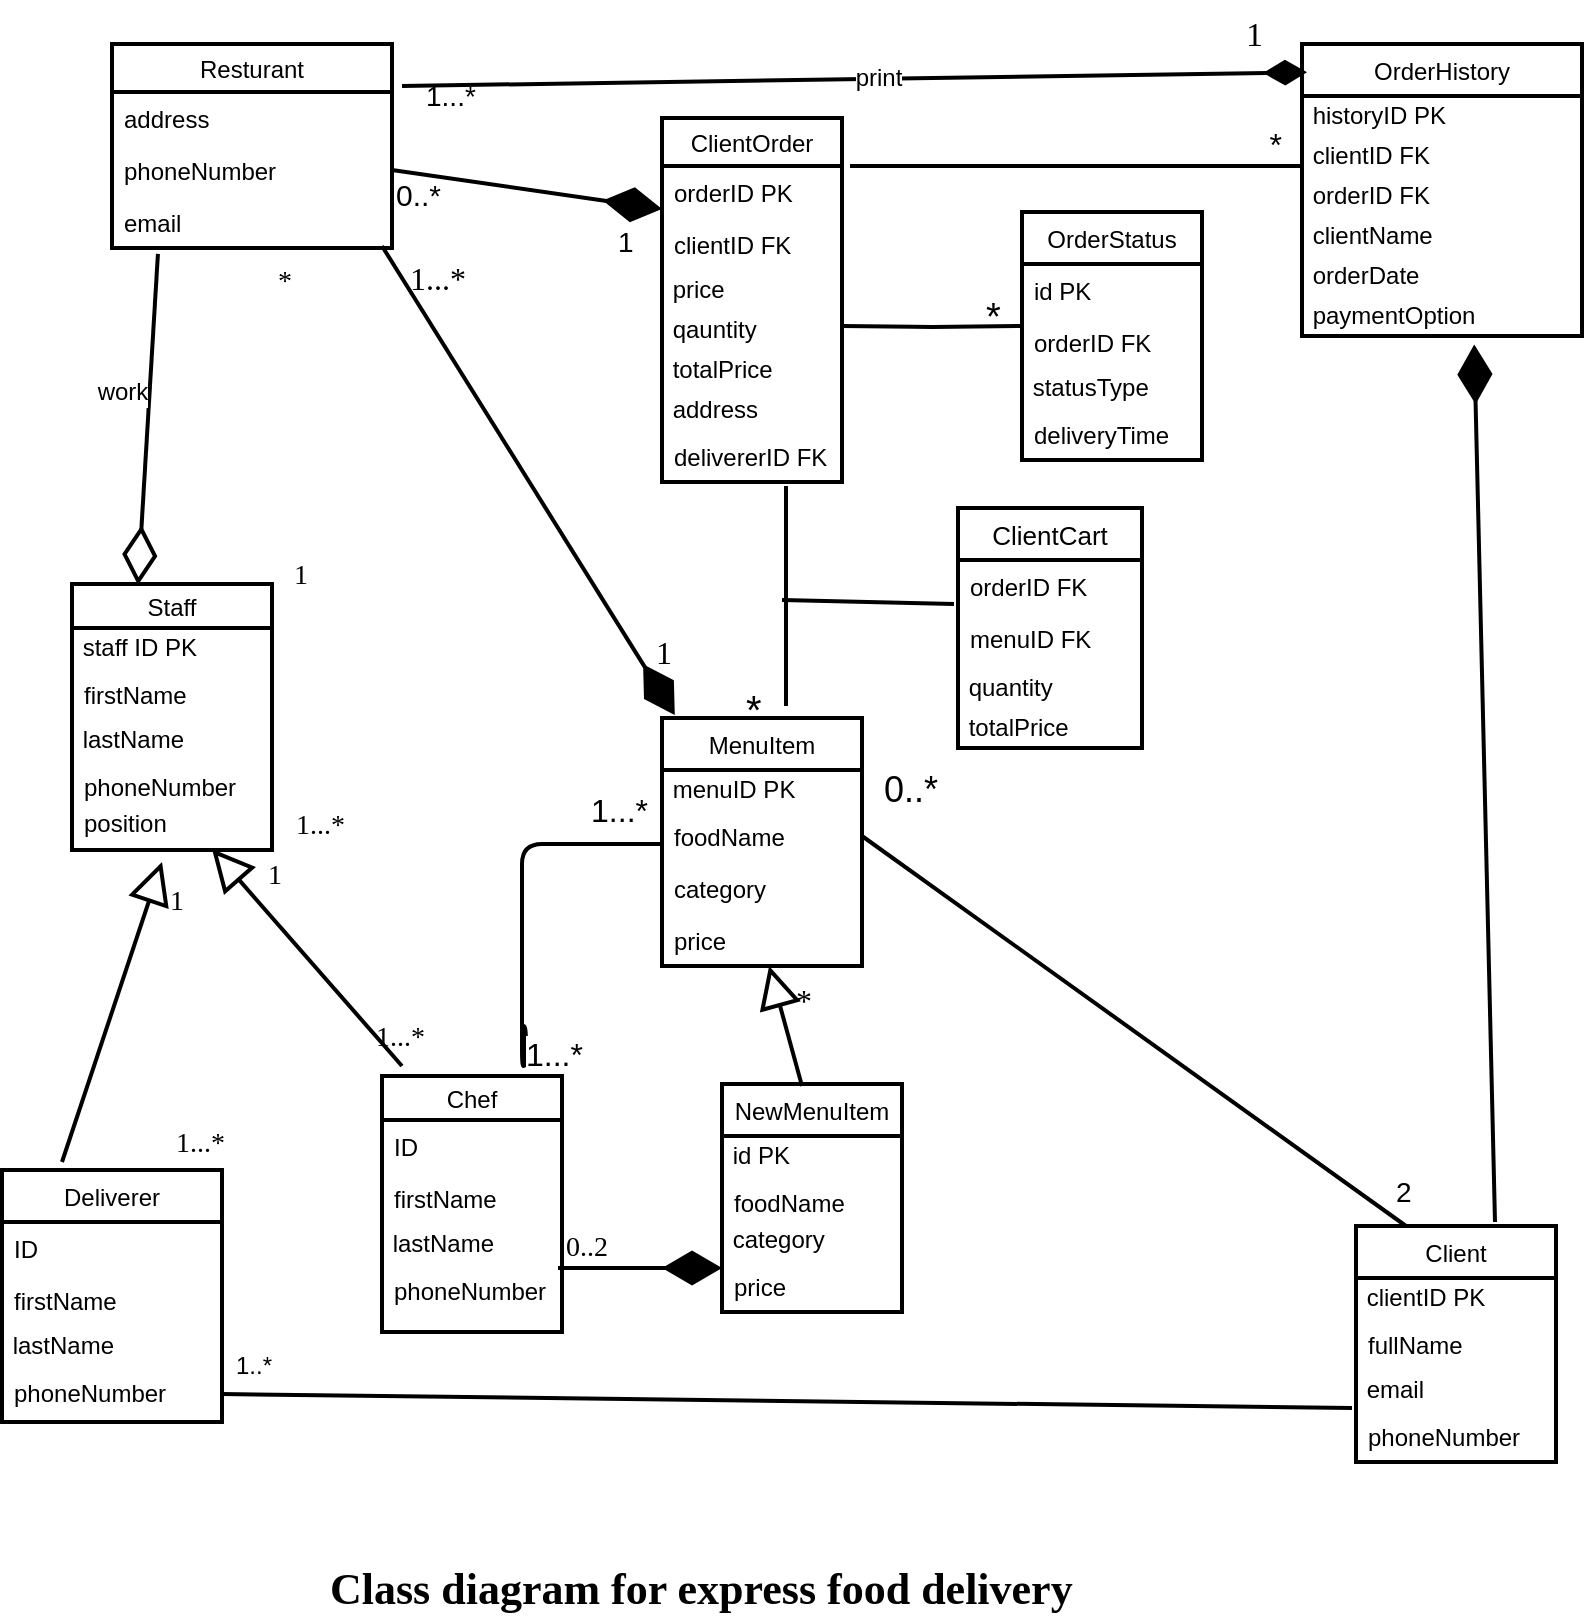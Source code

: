 <mxfile version="10.6.7" type="github"><diagram id="PMyvaHPzKjc7pbSjc2OF" name="Page-1"><mxGraphModel dx="840" dy="435" grid="1" gridSize="10" guides="1" tooltips="1" connect="1" arrows="1" fold="1" page="1" pageScale="1" pageWidth="850" pageHeight="1100" math="0" shadow="0"><root><mxCell id="0"/><mxCell id="1" parent="0"/><mxCell id="FSvo1Zlq3_zy5thV-xdE-30" value="Resturant" style="swimlane;fontStyle=0;childLayout=stackLayout;horizontal=1;startSize=24;fillColor=none;horizontalStack=0;resizeParent=1;resizeParentMax=0;resizeLast=0;collapsible=1;marginBottom=0;strokeWidth=2;" parent="1" vertex="1"><mxGeometry x="75" y="59" width="140" height="102" as="geometry"/></mxCell><mxCell id="FSvo1Zlq3_zy5thV-xdE-31" value="address" style="text;strokeColor=none;fillColor=none;align=left;verticalAlign=top;spacingLeft=4;spacingRight=4;overflow=hidden;rotatable=0;points=[[0,0.5],[1,0.5]];portConstraint=eastwest;" parent="FSvo1Zlq3_zy5thV-xdE-30" vertex="1"><mxGeometry y="24" width="140" height="26" as="geometry"/></mxCell><mxCell id="FSvo1Zlq3_zy5thV-xdE-32" value="phoneNumber" style="text;strokeColor=none;fillColor=none;align=left;verticalAlign=top;spacingLeft=4;spacingRight=4;overflow=hidden;rotatable=0;points=[[0,0.5],[1,0.5]];portConstraint=eastwest;" parent="FSvo1Zlq3_zy5thV-xdE-30" vertex="1"><mxGeometry y="50" width="140" height="26" as="geometry"/></mxCell><mxCell id="FSvo1Zlq3_zy5thV-xdE-33" value="email" style="text;strokeColor=none;fillColor=none;align=left;verticalAlign=top;spacingLeft=4;spacingRight=4;overflow=hidden;rotatable=0;points=[[0,0.5],[1,0.5]];portConstraint=eastwest;" parent="FSvo1Zlq3_zy5thV-xdE-30" vertex="1"><mxGeometry y="76" width="140" height="26" as="geometry"/></mxCell><mxCell id="FSvo1Zlq3_zy5thV-xdE-34" value="Staff" style="swimlane;fontStyle=0;childLayout=stackLayout;horizontal=1;startSize=22;fillColor=none;horizontalStack=0;resizeParent=1;resizeParentMax=0;resizeLast=0;collapsible=1;marginBottom=0;strokeWidth=2;" parent="1" vertex="1"><mxGeometry x="55" y="329" width="100" height="133" as="geometry"/></mxCell><mxCell id="FSvo1Zlq3_zy5thV-xdE-40" value="&amp;nbsp;staff ID PK" style="text;html=1;resizable=0;points=[];autosize=1;align=left;verticalAlign=top;spacingTop=-4;" parent="FSvo1Zlq3_zy5thV-xdE-34" vertex="1"><mxGeometry y="22" width="100" height="20" as="geometry"/></mxCell><mxCell id="FSvo1Zlq3_zy5thV-xdE-35" value="firstName" style="text;strokeColor=none;fillColor=none;align=left;verticalAlign=top;spacingLeft=4;spacingRight=4;overflow=hidden;rotatable=0;points=[[0,0.5],[1,0.5]];portConstraint=eastwest;" parent="FSvo1Zlq3_zy5thV-xdE-34" vertex="1"><mxGeometry y="42" width="100" height="26" as="geometry"/></mxCell><mxCell id="oN-hASVHx3ZPVdohbFlS-25" value="&amp;nbsp;lastName" style="text;html=1;resizable=0;points=[];autosize=1;align=left;verticalAlign=top;spacingTop=-4;" parent="FSvo1Zlq3_zy5thV-xdE-34" vertex="1"><mxGeometry y="68" width="100" height="20" as="geometry"/></mxCell><mxCell id="FSvo1Zlq3_zy5thV-xdE-36" value="phoneNumber" style="text;strokeColor=none;fillColor=none;align=left;verticalAlign=top;spacingLeft=4;spacingRight=4;overflow=hidden;rotatable=0;points=[[0,0.5],[1,0.5]];portConstraint=eastwest;" parent="FSvo1Zlq3_zy5thV-xdE-34" vertex="1"><mxGeometry y="88" width="100" height="18" as="geometry"/></mxCell><mxCell id="FSvo1Zlq3_zy5thV-xdE-37" value="position" style="text;strokeColor=none;fillColor=none;align=left;verticalAlign=top;spacingLeft=4;spacingRight=4;overflow=hidden;rotatable=0;points=[[0,0.5],[1,0.5]];portConstraint=eastwest;" parent="FSvo1Zlq3_zy5thV-xdE-34" vertex="1"><mxGeometry y="106" width="100" height="27" as="geometry"/></mxCell><mxCell id="FSvo1Zlq3_zy5thV-xdE-41" value="Deliverer" style="swimlane;fontStyle=0;childLayout=stackLayout;horizontal=1;startSize=26;fillColor=none;horizontalStack=0;resizeParent=1;resizeParentMax=0;resizeLast=0;collapsible=1;marginBottom=0;strokeWidth=2;" parent="1" vertex="1"><mxGeometry x="20" y="622" width="110" height="126" as="geometry"/></mxCell><mxCell id="FSvo1Zlq3_zy5thV-xdE-44" value="ID" style="text;strokeColor=none;fillColor=none;align=left;verticalAlign=top;spacingLeft=4;spacingRight=4;overflow=hidden;rotatable=0;points=[[0,0.5],[1,0.5]];portConstraint=eastwest;" parent="FSvo1Zlq3_zy5thV-xdE-41" vertex="1"><mxGeometry y="26" width="110" height="26" as="geometry"/></mxCell><mxCell id="FSvo1Zlq3_zy5thV-xdE-42" value="firstName" style="text;strokeColor=none;fillColor=none;align=left;verticalAlign=top;spacingLeft=4;spacingRight=4;overflow=hidden;rotatable=0;points=[[0,0.5],[1,0.5]];portConstraint=eastwest;" parent="FSvo1Zlq3_zy5thV-xdE-41" vertex="1"><mxGeometry y="52" width="110" height="26" as="geometry"/></mxCell><mxCell id="oN-hASVHx3ZPVdohbFlS-24" value="&amp;nbsp;lastName" style="text;html=1;resizable=0;points=[];autosize=1;align=left;verticalAlign=top;spacingTop=-4;" parent="FSvo1Zlq3_zy5thV-xdE-41" vertex="1"><mxGeometry y="78" width="110" height="20" as="geometry"/></mxCell><mxCell id="FSvo1Zlq3_zy5thV-xdE-43" value="phoneNumber" style="text;strokeColor=none;fillColor=none;align=left;verticalAlign=top;spacingLeft=4;spacingRight=4;overflow=hidden;rotatable=0;points=[[0,0.5],[1,0.5]];portConstraint=eastwest;" parent="FSvo1Zlq3_zy5thV-xdE-41" vertex="1"><mxGeometry y="98" width="110" height="28" as="geometry"/></mxCell><mxCell id="FSvo1Zlq3_zy5thV-xdE-45" value="Chef" style="swimlane;fontStyle=0;childLayout=stackLayout;horizontal=1;startSize=22;fillColor=none;horizontalStack=0;resizeParent=1;resizeParentMax=0;resizeLast=0;collapsible=1;marginBottom=0;strokeWidth=2;" parent="1" vertex="1"><mxGeometry x="210" y="575" width="90" height="128" as="geometry"/></mxCell><mxCell id="FSvo1Zlq3_zy5thV-xdE-48" value="ID" style="text;strokeColor=none;fillColor=none;align=left;verticalAlign=top;spacingLeft=4;spacingRight=4;overflow=hidden;rotatable=0;points=[[0,0.5],[1,0.5]];portConstraint=eastwest;" parent="FSvo1Zlq3_zy5thV-xdE-45" vertex="1"><mxGeometry y="22" width="90" height="26" as="geometry"/></mxCell><mxCell id="FSvo1Zlq3_zy5thV-xdE-46" value="firstName" style="text;strokeColor=none;fillColor=none;align=left;verticalAlign=top;spacingLeft=4;spacingRight=4;overflow=hidden;rotatable=0;points=[[0,0.5],[1,0.5]];portConstraint=eastwest;" parent="FSvo1Zlq3_zy5thV-xdE-45" vertex="1"><mxGeometry y="48" width="90" height="26" as="geometry"/></mxCell><mxCell id="oN-hASVHx3ZPVdohbFlS-18" value="&amp;nbsp;lastName" style="text;html=1;resizable=0;points=[];autosize=1;align=left;verticalAlign=top;spacingTop=-4;" parent="FSvo1Zlq3_zy5thV-xdE-45" vertex="1"><mxGeometry y="74" width="90" height="20" as="geometry"/></mxCell><mxCell id="FSvo1Zlq3_zy5thV-xdE-47" value="phoneNumber" style="text;strokeColor=none;fillColor=none;align=left;verticalAlign=top;spacingLeft=4;spacingRight=4;overflow=hidden;rotatable=0;points=[[0,0.5],[1,0.5]];portConstraint=eastwest;" parent="FSvo1Zlq3_zy5thV-xdE-45" vertex="1"><mxGeometry y="94" width="90" height="34" as="geometry"/></mxCell><mxCell id="FSvo1Zlq3_zy5thV-xdE-50" value="NewMenuItem" style="swimlane;fontStyle=0;childLayout=stackLayout;horizontal=1;startSize=26;fillColor=none;horizontalStack=0;resizeParent=1;resizeParentMax=0;resizeLast=0;collapsible=1;marginBottom=0;strokeWidth=2;" parent="1" vertex="1"><mxGeometry x="380" y="579" width="90" height="114" as="geometry"/></mxCell><mxCell id="wJKeQHHdbYHaKxS6i3lP-2" value="&amp;nbsp;id PK" style="text;html=1;resizable=0;points=[];autosize=1;align=left;verticalAlign=top;spacingTop=-4;" parent="FSvo1Zlq3_zy5thV-xdE-50" vertex="1"><mxGeometry y="26" width="90" height="20" as="geometry"/></mxCell><mxCell id="UmTWgHU85mDlZWaIVKo3-22" value="foodName" style="text;strokeColor=none;fillColor=none;align=left;verticalAlign=top;spacingLeft=4;spacingRight=4;overflow=hidden;rotatable=0;points=[[0,0.5],[1,0.5]];portConstraint=eastwest;" parent="FSvo1Zlq3_zy5thV-xdE-50" vertex="1"><mxGeometry y="46" width="90" height="22" as="geometry"/></mxCell><mxCell id="wJKeQHHdbYHaKxS6i3lP-1" value="&amp;nbsp;category" style="text;html=1;resizable=0;points=[];autosize=1;align=left;verticalAlign=top;spacingTop=-4;" parent="FSvo1Zlq3_zy5thV-xdE-50" vertex="1"><mxGeometry y="68" width="90" height="20" as="geometry"/></mxCell><mxCell id="FSvo1Zlq3_zy5thV-xdE-53" value="price" style="text;strokeColor=none;fillColor=none;align=left;verticalAlign=top;spacingLeft=4;spacingRight=4;overflow=hidden;rotatable=0;points=[[0,0.5],[1,0.5]];portConstraint=eastwest;" parent="FSvo1Zlq3_zy5thV-xdE-50" vertex="1"><mxGeometry y="88" width="90" height="26" as="geometry"/></mxCell><mxCell id="FSvo1Zlq3_zy5thV-xdE-54" value="Client" style="swimlane;fontStyle=0;childLayout=stackLayout;horizontal=1;startSize=26;fillColor=none;horizontalStack=0;resizeParent=1;resizeParentMax=0;resizeLast=0;collapsible=1;marginBottom=0;strokeWidth=2;" parent="1" vertex="1"><mxGeometry x="697" y="650" width="100" height="118" as="geometry"/></mxCell><mxCell id="c8X7KiR34gB_Cx5gtq29-8" value="&amp;nbsp;clientID PK" style="text;html=1;resizable=0;points=[];autosize=1;align=left;verticalAlign=top;spacingTop=-4;" parent="FSvo1Zlq3_zy5thV-xdE-54" vertex="1"><mxGeometry y="26" width="100" height="20" as="geometry"/></mxCell><mxCell id="FSvo1Zlq3_zy5thV-xdE-55" value="fullName" style="text;strokeColor=none;fillColor=none;align=left;verticalAlign=top;spacingLeft=4;spacingRight=4;overflow=hidden;rotatable=0;points=[[0,0.5],[1,0.5]];portConstraint=eastwest;" parent="FSvo1Zlq3_zy5thV-xdE-54" vertex="1"><mxGeometry y="46" width="100" height="26" as="geometry"/></mxCell><mxCell id="FSvo1Zlq3_zy5thV-xdE-66" value="&amp;nbsp;email" style="text;html=1;resizable=0;points=[];autosize=1;align=left;verticalAlign=top;spacingTop=-4;" parent="FSvo1Zlq3_zy5thV-xdE-54" vertex="1"><mxGeometry y="72" width="100" height="20" as="geometry"/></mxCell><mxCell id="FSvo1Zlq3_zy5thV-xdE-57" value="phoneNumber" style="text;strokeColor=none;fillColor=none;align=left;verticalAlign=top;spacingLeft=4;spacingRight=4;overflow=hidden;rotatable=0;points=[[0,0.5],[1,0.5]];portConstraint=eastwest;" parent="FSvo1Zlq3_zy5thV-xdE-54" vertex="1"><mxGeometry y="92" width="100" height="26" as="geometry"/></mxCell><mxCell id="FSvo1Zlq3_zy5thV-xdE-62" value="MenuItem" style="swimlane;fontStyle=0;childLayout=stackLayout;horizontal=1;startSize=26;fillColor=none;horizontalStack=0;resizeParent=1;resizeParentMax=0;resizeLast=0;collapsible=1;marginBottom=0;strokeWidth=2;" parent="1" vertex="1"><mxGeometry x="350" y="396" width="100" height="124" as="geometry"/></mxCell><mxCell id="EBVJNIf6zl4_M-3noOY4-50" value="&amp;nbsp;menuID PK" style="text;html=1;resizable=0;points=[];autosize=1;align=left;verticalAlign=top;spacingTop=-4;" parent="FSvo1Zlq3_zy5thV-xdE-62" vertex="1"><mxGeometry y="26" width="100" height="20" as="geometry"/></mxCell><mxCell id="FSvo1Zlq3_zy5thV-xdE-63" value="foodName" style="text;strokeColor=none;fillColor=none;align=left;verticalAlign=top;spacingLeft=4;spacingRight=4;overflow=hidden;rotatable=0;points=[[0,0.5],[1,0.5]];portConstraint=eastwest;" parent="FSvo1Zlq3_zy5thV-xdE-62" vertex="1"><mxGeometry y="46" width="100" height="26" as="geometry"/></mxCell><mxCell id="FSvo1Zlq3_zy5thV-xdE-64" value="category" style="text;strokeColor=none;fillColor=none;align=left;verticalAlign=top;spacingLeft=4;spacingRight=4;overflow=hidden;rotatable=0;points=[[0,0.5],[1,0.5]];portConstraint=eastwest;" parent="FSvo1Zlq3_zy5thV-xdE-62" vertex="1"><mxGeometry y="72" width="100" height="26" as="geometry"/></mxCell><mxCell id="FSvo1Zlq3_zy5thV-xdE-65" value="price" style="text;strokeColor=none;fillColor=none;align=left;verticalAlign=top;spacingLeft=4;spacingRight=4;overflow=hidden;rotatable=0;points=[[0,0.5],[1,0.5]];portConstraint=eastwest;" parent="FSvo1Zlq3_zy5thV-xdE-62" vertex="1"><mxGeometry y="98" width="100" height="26" as="geometry"/></mxCell><mxCell id="FSvo1Zlq3_zy5thV-xdE-71" value="OrderHistory" style="swimlane;fontStyle=0;childLayout=stackLayout;horizontal=1;startSize=26;fillColor=none;horizontalStack=0;resizeParent=1;resizeParentMax=0;resizeLast=0;collapsible=1;marginBottom=0;strokeWidth=2;" parent="1" vertex="1"><mxGeometry x="670" y="59" width="140" height="146" as="geometry"/></mxCell><mxCell id="sZIZt_hYMBBYRvIG3Av2-1" value="&amp;nbsp;historyID PK" style="text;html=1;resizable=0;points=[];autosize=1;align=left;verticalAlign=top;spacingTop=-4;" parent="FSvo1Zlq3_zy5thV-xdE-71" vertex="1"><mxGeometry y="26" width="140" height="20" as="geometry"/></mxCell><mxCell id="FSvo1Zlq3_zy5thV-xdE-78" value="&amp;nbsp;clientID FK" style="text;html=1;resizable=0;points=[];autosize=1;align=left;verticalAlign=top;spacingTop=-4;" parent="FSvo1Zlq3_zy5thV-xdE-71" vertex="1"><mxGeometry y="46" width="140" height="20" as="geometry"/></mxCell><mxCell id="EBVJNIf6zl4_M-3noOY4-23" value="&amp;nbsp;orderID FK" style="text;html=1;resizable=0;points=[];autosize=1;align=left;verticalAlign=top;spacingTop=-4;" parent="FSvo1Zlq3_zy5thV-xdE-71" vertex="1"><mxGeometry y="66" width="140" height="20" as="geometry"/></mxCell><mxCell id="24lV9SwOj6L2mB_FhXgw-1" value="&amp;nbsp;clientName" style="text;html=1;resizable=0;points=[];autosize=1;align=left;verticalAlign=top;spacingTop=-4;" vertex="1" parent="FSvo1Zlq3_zy5thV-xdE-71"><mxGeometry y="86" width="140" height="20" as="geometry"/></mxCell><mxCell id="WOUE0Jak8V4BQsyUj6WV-1" value="&amp;nbsp;orderDate" style="text;html=1;resizable=0;points=[];autosize=1;align=left;verticalAlign=top;spacingTop=-4;" parent="FSvo1Zlq3_zy5thV-xdE-71" vertex="1"><mxGeometry y="106" width="140" height="20" as="geometry"/></mxCell><mxCell id="FSvo1Zlq3_zy5thV-xdE-83" value="&amp;nbsp;paymentOption" style="text;html=1;resizable=0;points=[];autosize=1;align=left;verticalAlign=top;spacingTop=-4;" parent="FSvo1Zlq3_zy5thV-xdE-71" vertex="1"><mxGeometry y="126" width="140" height="20" as="geometry"/></mxCell><mxCell id="FSvo1Zlq3_zy5thV-xdE-87" value="" style="endArrow=diamondThin;endFill=1;endSize=16;html=1;strokeWidth=2;entryX=0.018;entryY=0.097;entryDx=0;entryDy=0;entryPerimeter=0;" parent="1" target="FSvo1Zlq3_zy5thV-xdE-71" edge="1"><mxGeometry width="160" relative="1" as="geometry"><mxPoint x="220" y="80" as="sourcePoint"/><mxPoint x="490" y="80" as="targetPoint"/><Array as="points"/></mxGeometry></mxCell><mxCell id="oN-hASVHx3ZPVdohbFlS-17" value="print" style="text;html=1;resizable=0;points=[];align=center;verticalAlign=middle;labelBackgroundColor=#ffffff;" parent="FSvo1Zlq3_zy5thV-xdE-87" vertex="1" connectable="0"><mxGeometry x="0.052" y="1" relative="1" as="geometry"><mxPoint as="offset"/></mxGeometry></mxCell><mxCell id="FSvo1Zlq3_zy5thV-xdE-94" value="" style="endArrow=diamondThin;endFill=1;endSize=24;html=1;strokeWidth=2;entryX=0.064;entryY=-0.012;entryDx=0;entryDy=0;entryPerimeter=0;" parent="1" target="FSvo1Zlq3_zy5thV-xdE-62" edge="1"><mxGeometry width="160" relative="1" as="geometry"><mxPoint x="210" y="160" as="sourcePoint"/><mxPoint x="360" y="370" as="targetPoint"/><Array as="points"><mxPoint x="210" y="160"/></Array></mxGeometry></mxCell><mxCell id="FSvo1Zlq3_zy5thV-xdE-101" value="" style="endArrow=block;endSize=16;endFill=0;html=1;strokeWidth=2;" parent="1" target="FSvo1Zlq3_zy5thV-xdE-65" edge="1"><mxGeometry x="0.2" width="160" relative="1" as="geometry"><mxPoint x="420" y="580" as="sourcePoint"/><mxPoint x="470" y="514" as="targetPoint"/><mxPoint as="offset"/></mxGeometry></mxCell><mxCell id="FSvo1Zlq3_zy5thV-xdE-106" value="" style="endArrow=diamondThin;endFill=0;endSize=24;html=1;strokeWidth=2;entryX=0.33;entryY=0.004;entryDx=0;entryDy=0;entryPerimeter=0;exitX=0.164;exitY=1.115;exitDx=0;exitDy=0;exitPerimeter=0;" parent="1" source="FSvo1Zlq3_zy5thV-xdE-33" target="FSvo1Zlq3_zy5thV-xdE-34" edge="1"><mxGeometry width="160" relative="1" as="geometry"><mxPoint x="150" y="161.5" as="sourcePoint"/><mxPoint x="150" y="311.5" as="targetPoint"/><Array as="points"/></mxGeometry></mxCell><mxCell id="oN-hASVHx3ZPVdohbFlS-16" value="work" style="text;html=1;resizable=0;points=[];align=center;verticalAlign=middle;labelBackgroundColor=#ffffff;" parent="FSvo1Zlq3_zy5thV-xdE-106" vertex="1" connectable="0"><mxGeometry x="0.019" y="19" relative="1" as="geometry"><mxPoint x="-32" y="-17" as="offset"/></mxGeometry></mxCell><mxCell id="FSvo1Zlq3_zy5thV-xdE-107" value="" style="endArrow=block;endSize=16;endFill=0;html=1;strokeWidth=2;" parent="1" edge="1"><mxGeometry x="-0.013" y="-11" width="160" relative="1" as="geometry"><mxPoint x="50" y="618" as="sourcePoint"/><mxPoint x="100" y="468" as="targetPoint"/><mxPoint as="offset"/></mxGeometry></mxCell><mxCell id="UmTWgHU85mDlZWaIVKo3-9" value="1" style="text;html=1;resizable=0;points=[];align=center;verticalAlign=middle;labelBackgroundColor=#ffffff;fontSize=14;fontFamily=Verdana;" parent="FSvo1Zlq3_zy5thV-xdE-107" vertex="1" connectable="0"><mxGeometry x="0.846" y="-10" relative="1" as="geometry"><mxPoint x="1" y="5" as="offset"/></mxGeometry></mxCell><mxCell id="FSvo1Zlq3_zy5thV-xdE-108" value="" style="endArrow=diamondThin;endFill=1;endSize=24;html=1;strokeWidth=2;exitX=0.978;exitY=0.059;exitDx=0;exitDy=0;exitPerimeter=0;entryX=0;entryY=0.154;entryDx=0;entryDy=0;entryPerimeter=0;" parent="1" source="FSvo1Zlq3_zy5thV-xdE-47" target="FSvo1Zlq3_zy5thV-xdE-53" edge="1"><mxGeometry width="160" relative="1" as="geometry"><mxPoint x="320" y="643.5" as="sourcePoint"/><mxPoint x="410" y="643" as="targetPoint"/></mxGeometry></mxCell><mxCell id="FSvo1Zlq3_zy5thV-xdE-109" value="" style="endArrow=block;endSize=16;endFill=0;html=1;strokeWidth=2;entryX=0.7;entryY=0.981;entryDx=0;entryDy=0;entryPerimeter=0;" parent="1" target="FSvo1Zlq3_zy5thV-xdE-37" edge="1"><mxGeometry width="160" relative="1" as="geometry"><mxPoint x="220" y="570" as="sourcePoint"/><mxPoint x="190" y="459" as="targetPoint"/><Array as="points"><mxPoint x="220" y="570"/></Array></mxGeometry></mxCell><mxCell id="UmTWgHU85mDlZWaIVKo3-12" value="1" style="text;html=1;resizable=0;points=[];align=center;verticalAlign=middle;labelBackgroundColor=#ffffff;fontSize=14;fontFamily=Verdana;" parent="FSvo1Zlq3_zy5thV-xdE-109" vertex="1" connectable="0"><mxGeometry x="0.796" y="-14" relative="1" as="geometry"><mxPoint x="11" y="11" as="offset"/></mxGeometry></mxCell><mxCell id="FSvo1Zlq3_zy5thV-xdE-111" value="" style="endArrow=none;html=1;edgeStyle=orthogonalEdgeStyle;strokeWidth=2;" parent="1" edge="1"><mxGeometry relative="1" as="geometry"><mxPoint x="280" y="550" as="sourcePoint"/><mxPoint x="350" y="459" as="targetPoint"/><Array as="points"><mxPoint x="282" y="570"/><mxPoint x="280" y="570"/><mxPoint x="280" y="459"/></Array></mxGeometry></mxCell><mxCell id="FSvo1Zlq3_zy5thV-xdE-112" value="&lt;font style=&quot;font-size: 16px&quot;&gt;1...*&lt;/font&gt;" style="resizable=0;html=1;align=left;verticalAlign=bottom;labelBackgroundColor=#ffffff;fontSize=10;" parent="FSvo1Zlq3_zy5thV-xdE-111" connectable="0" vertex="1"><mxGeometry x="-1" relative="1" as="geometry"><mxPoint y="25" as="offset"/></mxGeometry></mxCell><mxCell id="FSvo1Zlq3_zy5thV-xdE-113" value="1...*" style="resizable=0;html=1;align=right;verticalAlign=bottom;labelBackgroundColor=#ffffff;fontSize=16;" parent="FSvo1Zlq3_zy5thV-xdE-111" connectable="0" vertex="1"><mxGeometry x="1" relative="1" as="geometry"><mxPoint x="-7" y="-6" as="offset"/></mxGeometry></mxCell><mxCell id="FSvo1Zlq3_zy5thV-xdE-118" value="Class diagram for express food delivery" style="text;html=1;resizable=0;points=[];autosize=1;align=left;verticalAlign=top;spacingTop=-4;strokeWidth=11;perimeterSpacing=5;spacing=6;spacingRight=4;fontFamily=Verdana;fontSize=22;fontStyle=1" parent="1" vertex="1"><mxGeometry x="178" y="812" width="230" height="20" as="geometry"/></mxCell><mxCell id="UmTWgHU85mDlZWaIVKo3-2" value="&lt;font style=&quot;font-size: 14px&quot; face=&quot;Helvetica&quot;&gt;1...*&lt;/font&gt;" style="text;html=1;resizable=0;points=[];autosize=1;align=left;verticalAlign=top;spacingTop=-4;fontSize=22;fontFamily=Verdana;" parent="1" vertex="1"><mxGeometry x="230" y="67" width="40" height="30" as="geometry"/></mxCell><mxCell id="UmTWgHU85mDlZWaIVKo3-3" value="&lt;font style=&quot;font-size: 17px&quot;&gt;1&lt;/font&gt;" style="text;html=1;resizable=0;points=[];autosize=1;align=left;verticalAlign=top;spacingTop=-4;fontSize=22;fontFamily=Verdana;" parent="1" vertex="1"><mxGeometry x="640" y="37" width="30" height="30" as="geometry"/></mxCell><mxCell id="UmTWgHU85mDlZWaIVKo3-7" value="*" style="text;html=1;resizable=0;points=[];autosize=1;align=left;verticalAlign=top;spacingTop=-4;fontSize=14;fontFamily=Verdana;" parent="1" vertex="1"><mxGeometry x="156" y="167" width="20" height="20" as="geometry"/></mxCell><mxCell id="UmTWgHU85mDlZWaIVKo3-8" value="1" style="text;html=1;resizable=0;points=[];autosize=1;align=left;verticalAlign=top;spacingTop=-4;fontSize=14;fontFamily=Verdana;" parent="1" vertex="1"><mxGeometry x="164" y="314" width="20" height="20" as="geometry"/></mxCell><mxCell id="UmTWgHU85mDlZWaIVKo3-10" value="1...*" style="text;html=1;resizable=0;points=[];autosize=1;align=left;verticalAlign=top;spacingTop=-4;fontSize=14;fontFamily=Verdana;" parent="1" vertex="1"><mxGeometry x="105" y="598" width="50" height="20" as="geometry"/></mxCell><mxCell id="UmTWgHU85mDlZWaIVKo3-13" value="1...*" style="text;html=1;resizable=0;points=[];autosize=1;align=left;verticalAlign=top;spacingTop=-4;fontSize=14;fontFamily=Verdana;" parent="1" vertex="1"><mxGeometry x="205" y="545" width="50" height="20" as="geometry"/></mxCell><mxCell id="oN-hASVHx3ZPVdohbFlS-21" value="1...*" style="text;html=1;resizable=0;points=[];autosize=1;align=left;verticalAlign=top;spacingTop=-4;fontSize=14;fontFamily=Verdana;" parent="1" vertex="1"><mxGeometry x="165" y="439" width="50" height="20" as="geometry"/></mxCell><mxCell id="UmTWgHU85mDlZWaIVKo3-15" value="1" style="text;html=1;resizable=0;points=[];autosize=1;align=left;verticalAlign=top;spacingTop=-4;fontSize=16;fontFamily=Verdana;" parent="1" vertex="1"><mxGeometry x="345" y="351" width="30" height="20" as="geometry"/></mxCell><mxCell id="UmTWgHU85mDlZWaIVKo3-16" value="1...*" style="text;html=1;resizable=0;points=[];autosize=1;align=left;verticalAlign=top;spacingTop=-4;fontSize=16;fontFamily=Verdana;" parent="1" vertex="1"><mxGeometry x="222" y="164" width="50" height="20" as="geometry"/></mxCell><mxCell id="UmTWgHU85mDlZWaIVKo3-18" value="*" style="text;html=1;resizable=0;points=[];autosize=1;align=left;verticalAlign=top;spacingTop=-4;fontSize=16;fontFamily=Verdana;" parent="1" vertex="1"><mxGeometry x="415" y="525" width="30" height="20" as="geometry"/></mxCell><mxCell id="UmTWgHU85mDlZWaIVKo3-21" value="0..2" style="text;html=1;resizable=0;points=[];autosize=1;align=left;verticalAlign=top;spacingTop=-4;fontSize=14;fontFamily=Verdana;" parent="1" vertex="1"><mxGeometry x="300" y="650" width="50" height="20" as="geometry"/></mxCell><mxCell id="RG7TzE9p2jxdOOslJ8Bv-8" value="ClientCart" style="swimlane;fontStyle=0;childLayout=stackLayout;horizontal=1;startSize=26;fillColor=none;horizontalStack=0;resizeParent=1;resizeParentMax=0;resizeLast=0;collapsible=1;marginBottom=0;fontSize=13;strokeWidth=2;" parent="1" vertex="1"><mxGeometry x="498" y="291" width="92" height="120" as="geometry"/></mxCell><mxCell id="RG7TzE9p2jxdOOslJ8Bv-9" value="orderID FK" style="text;strokeColor=none;fillColor=none;align=left;verticalAlign=top;spacingLeft=4;spacingRight=4;overflow=hidden;rotatable=0;points=[[0,0.5],[1,0.5]];portConstraint=eastwest;" parent="RG7TzE9p2jxdOOslJ8Bv-8" vertex="1"><mxGeometry y="26" width="92" height="26" as="geometry"/></mxCell><mxCell id="RG7TzE9p2jxdOOslJ8Bv-10" value="menuID FK" style="text;strokeColor=none;fillColor=none;align=left;verticalAlign=top;spacingLeft=4;spacingRight=4;overflow=hidden;rotatable=0;points=[[0,0.5],[1,0.5]];portConstraint=eastwest;" parent="RG7TzE9p2jxdOOslJ8Bv-8" vertex="1"><mxGeometry y="52" width="92" height="28" as="geometry"/></mxCell><mxCell id="EBVJNIf6zl4_M-3noOY4-15" value="&amp;nbsp;quantity" style="text;html=1;resizable=0;points=[];autosize=1;align=left;verticalAlign=top;spacingTop=-4;" parent="RG7TzE9p2jxdOOslJ8Bv-8" vertex="1"><mxGeometry y="80" width="92" height="20" as="geometry"/></mxCell><mxCell id="EBVJNIf6zl4_M-3noOY4-21" value="&amp;nbsp;totalPrice" style="text;html=1;resizable=0;points=[];autosize=1;align=left;verticalAlign=top;spacingTop=-4;" parent="RG7TzE9p2jxdOOslJ8Bv-8" vertex="1"><mxGeometry y="100" width="92" height="20" as="geometry"/></mxCell><mxCell id="EBVJNIf6zl4_M-3noOY4-5" value="" style="endArrow=none;html=1;strokeWidth=2;entryX=-0.022;entryY=0.846;entryDx=0;entryDy=0;entryPerimeter=0;" parent="1" target="RG7TzE9p2jxdOOslJ8Bv-9" edge="1"><mxGeometry width="50" height="50" relative="1" as="geometry"><mxPoint x="410" y="337" as="sourcePoint"/><mxPoint x="490" y="337" as="targetPoint"/></mxGeometry></mxCell><mxCell id="EBVJNIf6zl4_M-3noOY4-6" value="" style="endArrow=none;html=1;strokeWidth=2;exitX=1;exitY=0.5;exitDx=0;exitDy=0;entryX=0.25;entryY=0;entryDx=0;entryDy=0;" parent="1" source="FSvo1Zlq3_zy5thV-xdE-63" target="FSvo1Zlq3_zy5thV-xdE-54" edge="1"><mxGeometry width="50" height="50" relative="1" as="geometry"><mxPoint x="570" y="570" as="sourcePoint"/><mxPoint x="720" y="620" as="targetPoint"/></mxGeometry></mxCell><mxCell id="EBVJNIf6zl4_M-3noOY4-10" value="" style="endArrow=none;html=1;strokeWidth=2;exitX=1;exitY=0.5;exitDx=0;exitDy=0;entryX=-0.02;entryY=-0.038;entryDx=0;entryDy=0;entryPerimeter=0;" parent="1" source="FSvo1Zlq3_zy5thV-xdE-43" target="FSvo1Zlq3_zy5thV-xdE-57" edge="1"><mxGeometry width="50" height="50" relative="1" as="geometry"><mxPoint x="300" y="760" as="sourcePoint"/><mxPoint x="700" y="730" as="targetPoint"/></mxGeometry></mxCell><mxCell id="EBVJNIf6zl4_M-3noOY4-11" value="1..*" style="text;html=1;resizable=0;points=[];autosize=1;align=left;verticalAlign=top;spacingTop=-4;" parent="1" vertex="1"><mxGeometry x="135" y="710" width="30" height="20" as="geometry"/></mxCell><mxCell id="EBVJNIf6zl4_M-3noOY4-13" value="&lt;font style=&quot;font-size: 18px&quot;&gt;0..*&lt;/font&gt;" style="text;html=1;resizable=0;points=[];autosize=1;align=left;verticalAlign=top;spacingTop=-4;" parent="1" vertex="1"><mxGeometry x="459" y="419" width="40" height="20" as="geometry"/></mxCell><mxCell id="EBVJNIf6zl4_M-3noOY4-14" value="&lt;font style=&quot;font-size: 14px&quot;&gt;2&lt;/font&gt;" style="text;html=1;resizable=0;points=[];autosize=1;align=left;verticalAlign=top;spacingTop=-4;" parent="1" vertex="1"><mxGeometry x="715" y="622" width="20" height="20" as="geometry"/></mxCell><mxCell id="EBVJNIf6zl4_M-3noOY4-17" value="&lt;font style=&quot;font-size: 20px&quot;&gt;*&lt;/font&gt;" style="text;html=1;resizable=0;points=[];autosize=1;align=left;verticalAlign=top;spacingTop=-4;" parent="1" vertex="1"><mxGeometry x="390" y="377" width="20" height="20" as="geometry"/></mxCell><mxCell id="EBVJNIf6zl4_M-3noOY4-25" value="ClientOrder" style="swimlane;fontStyle=0;childLayout=stackLayout;horizontal=1;startSize=24;fillColor=none;horizontalStack=0;resizeParent=1;resizeParentMax=0;resizeLast=0;collapsible=1;marginBottom=0;strokeWidth=2;" parent="1" vertex="1"><mxGeometry x="350" y="96" width="90" height="182" as="geometry"/></mxCell><mxCell id="EBVJNIf6zl4_M-3noOY4-26" value="orderID PK" style="text;strokeColor=none;fillColor=none;align=left;verticalAlign=top;spacingLeft=4;spacingRight=4;overflow=hidden;rotatable=0;points=[[0,0.5],[1,0.5]];portConstraint=eastwest;" parent="EBVJNIf6zl4_M-3noOY4-25" vertex="1"><mxGeometry y="24" width="90" height="26" as="geometry"/></mxCell><mxCell id="EBVJNIf6zl4_M-3noOY4-27" value="clientID FK" style="text;strokeColor=none;fillColor=none;align=left;verticalAlign=top;spacingLeft=4;spacingRight=4;overflow=hidden;rotatable=0;points=[[0,0.5],[1,0.5]];portConstraint=eastwest;" parent="EBVJNIf6zl4_M-3noOY4-25" vertex="1"><mxGeometry y="50" width="90" height="26" as="geometry"/></mxCell><mxCell id="EBVJNIf6zl4_M-3noOY4-39" value="&amp;nbsp;price" style="text;html=1;resizable=0;points=[];autosize=1;align=left;verticalAlign=top;spacingTop=-4;" parent="EBVJNIf6zl4_M-3noOY4-25" vertex="1"><mxGeometry y="76" width="90" height="20" as="geometry"/></mxCell><mxCell id="EBVJNIf6zl4_M-3noOY4-38" value="&amp;nbsp;qauntity" style="text;html=1;resizable=0;points=[];autosize=1;align=left;verticalAlign=top;spacingTop=-4;" parent="EBVJNIf6zl4_M-3noOY4-25" vertex="1"><mxGeometry y="96" width="90" height="20" as="geometry"/></mxCell><mxCell id="EBVJNIf6zl4_M-3noOY4-40" value="&amp;nbsp;totalPrice" style="text;html=1;resizable=0;points=[];autosize=1;align=left;verticalAlign=top;spacingTop=-4;" parent="EBVJNIf6zl4_M-3noOY4-25" vertex="1"><mxGeometry y="116" width="90" height="20" as="geometry"/></mxCell><mxCell id="EBVJNIf6zl4_M-3noOY4-41" value="&amp;nbsp;address" style="text;html=1;resizable=0;points=[];autosize=1;align=left;verticalAlign=top;spacingTop=-4;" parent="EBVJNIf6zl4_M-3noOY4-25" vertex="1"><mxGeometry y="136" width="90" height="20" as="geometry"/></mxCell><mxCell id="EBVJNIf6zl4_M-3noOY4-28" value="delivererID FK&#10;" style="text;strokeColor=none;fillColor=none;align=left;verticalAlign=top;spacingLeft=4;spacingRight=4;overflow=hidden;rotatable=0;points=[[0,0.5],[1,0.5]];portConstraint=eastwest;" parent="EBVJNIf6zl4_M-3noOY4-25" vertex="1"><mxGeometry y="156" width="90" height="26" as="geometry"/></mxCell><mxCell id="EBVJNIf6zl4_M-3noOY4-30" value="" style="endArrow=none;html=1;edgeStyle=orthogonalEdgeStyle;strokeWidth=2;" parent="1" edge="1"><mxGeometry relative="1" as="geometry"><mxPoint x="412" y="280" as="sourcePoint"/><mxPoint x="412" y="390" as="targetPoint"/></mxGeometry></mxCell><mxCell id="EBVJNIf6zl4_M-3noOY4-44" value="" style="endArrow=diamondThin;endFill=1;endSize=24;html=1;strokeWidth=2;entryX=0.615;entryY=1.212;entryDx=0;entryDy=0;entryPerimeter=0;" parent="1" target="FSvo1Zlq3_zy5thV-xdE-83" edge="1"><mxGeometry width="160" relative="1" as="geometry"><mxPoint x="766.5" y="648" as="sourcePoint"/><mxPoint x="766.5" y="528" as="targetPoint"/></mxGeometry></mxCell><mxCell id="EBVJNIf6zl4_M-3noOY4-45" value="" style="endArrow=diamondThin;endFill=1;endSize=24;html=1;strokeWidth=2;exitX=1;exitY=0.5;exitDx=0;exitDy=0;entryX=0;entryY=0.25;entryDx=0;entryDy=0;" parent="1" source="FSvo1Zlq3_zy5thV-xdE-32" target="EBVJNIf6zl4_M-3noOY4-25" edge="1"><mxGeometry width="160" relative="1" as="geometry"><mxPoint x="215" y="94" as="sourcePoint"/><mxPoint x="345" y="164" as="targetPoint"/></mxGeometry></mxCell><mxCell id="EBVJNIf6zl4_M-3noOY4-46" value="&lt;font style=&quot;font-size: 15px&quot;&gt;0..*&lt;/font&gt;" style="text;html=1;resizable=0;points=[];autosize=1;align=left;verticalAlign=top;spacingTop=-4;" parent="1" vertex="1"><mxGeometry x="215" y="123" width="40" height="20" as="geometry"/></mxCell><mxCell id="EBVJNIf6zl4_M-3noOY4-47" value="&lt;font style=&quot;font-size: 14px&quot;&gt;1&lt;/font&gt;" style="text;html=1;resizable=0;points=[];autosize=1;align=left;verticalAlign=top;spacingTop=-4;" parent="1" vertex="1"><mxGeometry x="326" y="147" width="20" height="20" as="geometry"/></mxCell><mxCell id="wJKeQHHdbYHaKxS6i3lP-3" value="OrderStatus" style="swimlane;fontStyle=0;childLayout=stackLayout;horizontal=1;startSize=26;fillColor=none;horizontalStack=0;resizeParent=1;resizeParentMax=0;resizeLast=0;collapsible=1;marginBottom=0;strokeWidth=2;" parent="1" vertex="1"><mxGeometry x="530" y="143" width="90" height="124" as="geometry"/></mxCell><mxCell id="wJKeQHHdbYHaKxS6i3lP-4" value="id PK" style="text;strokeColor=none;fillColor=none;align=left;verticalAlign=top;spacingLeft=4;spacingRight=4;overflow=hidden;rotatable=0;points=[[0,0.5],[1,0.5]];portConstraint=eastwest;" parent="wJKeQHHdbYHaKxS6i3lP-3" vertex="1"><mxGeometry y="26" width="90" height="26" as="geometry"/></mxCell><mxCell id="wJKeQHHdbYHaKxS6i3lP-5" value="orderID FK" style="text;strokeColor=none;fillColor=none;align=left;verticalAlign=top;spacingLeft=4;spacingRight=4;overflow=hidden;rotatable=0;points=[[0,0.5],[1,0.5]];portConstraint=eastwest;" parent="wJKeQHHdbYHaKxS6i3lP-3" vertex="1"><mxGeometry y="52" width="90" height="26" as="geometry"/></mxCell><mxCell id="wJKeQHHdbYHaKxS6i3lP-7" value="&amp;nbsp;statusType" style="text;html=1;resizable=0;points=[];autosize=1;align=left;verticalAlign=top;spacingTop=-4;" parent="wJKeQHHdbYHaKxS6i3lP-3" vertex="1"><mxGeometry y="78" width="90" height="20" as="geometry"/></mxCell><mxCell id="wJKeQHHdbYHaKxS6i3lP-6" value="deliveryTime" style="text;strokeColor=none;fillColor=none;align=left;verticalAlign=top;spacingLeft=4;spacingRight=4;overflow=hidden;rotatable=0;points=[[0,0.5],[1,0.5]];portConstraint=eastwest;" parent="wJKeQHHdbYHaKxS6i3lP-3" vertex="1"><mxGeometry y="98" width="90" height="26" as="geometry"/></mxCell><mxCell id="wJKeQHHdbYHaKxS6i3lP-8" value="" style="endArrow=none;html=1;edgeStyle=orthogonalEdgeStyle;strokeWidth=2;entryX=-0.011;entryY=0.192;entryDx=0;entryDy=0;entryPerimeter=0;" parent="1" target="wJKeQHHdbYHaKxS6i3lP-5" edge="1"><mxGeometry relative="1" as="geometry"><mxPoint x="440" y="200" as="sourcePoint"/><mxPoint x="580" y="200" as="targetPoint"/></mxGeometry></mxCell><mxCell id="wJKeQHHdbYHaKxS6i3lP-12" value="&lt;font style=&quot;font-size: 19px&quot;&gt;*&lt;/font&gt;" style="text;html=1;resizable=0;points=[];autosize=1;align=left;verticalAlign=top;spacingTop=-4;" parent="1" vertex="1"><mxGeometry x="510" y="182" width="20" height="20" as="geometry"/></mxCell><mxCell id="wJKeQHHdbYHaKxS6i3lP-18" value="" style="endArrow=none;html=1;edgeStyle=orthogonalEdgeStyle;strokeWidth=2;" parent="1" edge="1"><mxGeometry relative="1" as="geometry"><mxPoint x="444" y="120" as="sourcePoint"/><mxPoint x="670" y="120" as="targetPoint"/></mxGeometry></mxCell><mxCell id="wJKeQHHdbYHaKxS6i3lP-20" value="*" style="resizable=0;html=1;align=right;verticalAlign=bottom;labelBackgroundColor=#ffffff;fontSize=16;" parent="wJKeQHHdbYHaKxS6i3lP-18" connectable="0" vertex="1"><mxGeometry x="1" relative="1" as="geometry"><mxPoint x="-10" as="offset"/></mxGeometry></mxCell></root></mxGraphModel></diagram></mxfile>